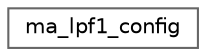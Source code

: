 digraph "Graphical Class Hierarchy"
{
 // LATEX_PDF_SIZE
  bgcolor="transparent";
  edge [fontname=Helvetica,fontsize=10,labelfontname=Helvetica,labelfontsize=10];
  node [fontname=Helvetica,fontsize=10,shape=box,height=0.2,width=0.4];
  rankdir="LR";
  Node0 [id="Node000000",label="ma_lpf1_config",height=0.2,width=0.4,color="grey40", fillcolor="white", style="filled",URL="$structma__lpf1__config.html",tooltip=" "];
}
